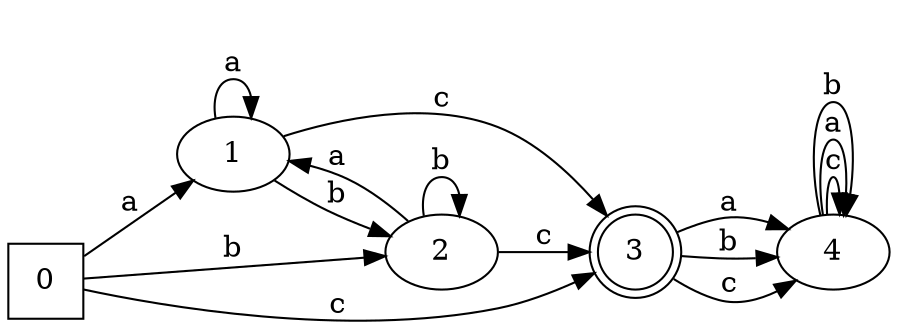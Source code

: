 digraph G {
	rankdir=LR;
	0->1[ label=a ];
	0->2[ label=b ];
	0->3[ label=c ];
	1->1[ label=a ];
	1->2[ label=b ];
	1->3[ label=c ];
	2->1[ label=a ];
	2->2[ label=b ];
	2->3[ label=c ];
	3->4[ label=a ];
	3->4[ label=b ];
	3->4[ label=c ];
	4->4[ label=c ];
	4->4[ label=a ];
	4->4[ label=b ];
	0 [ shape=square ];
	1;
	2;
	3 [ shape=doublecircle ];
	4;

}

